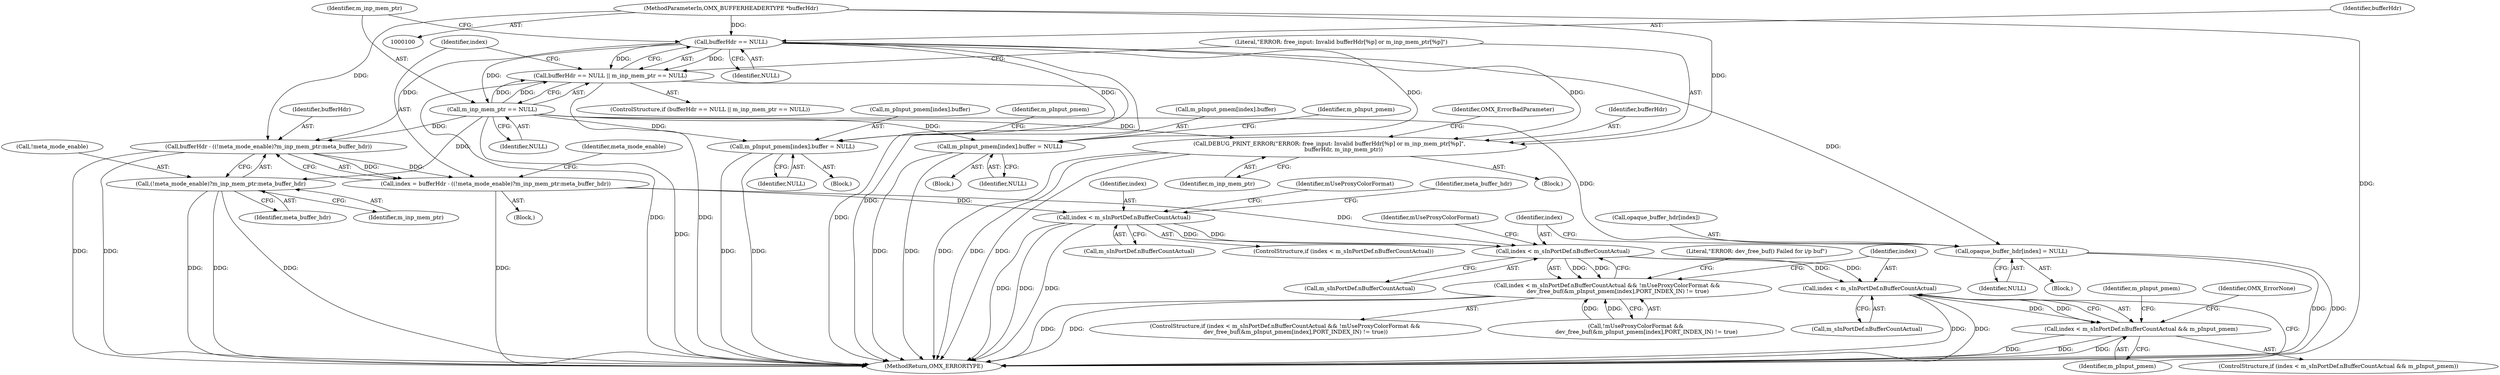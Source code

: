 digraph "0_Android_4ed06d14080d8667d5be14eed200e378cba78345_2@pointer" {
"1000110" [label="(Call,bufferHdr == NULL)"];
"1000101" [label="(MethodParameterIn,OMX_BUFFERHEADERTYPE *bufferHdr)"];
"1000109" [label="(Call,bufferHdr == NULL || m_inp_mem_ptr == NULL)"];
"1000113" [label="(Call,m_inp_mem_ptr == NULL)"];
"1000117" [label="(Call,DEBUG_PRINT_ERROR(\"ERROR: free_input: Invalid bufferHdr[%p] or m_inp_mem_ptr[%p]\",\n                bufferHdr, m_inp_mem_ptr))"];
"1000125" [label="(Call,bufferHdr - ((!meta_mode_enable)?m_inp_mem_ptr:meta_buffer_hdr))"];
"1000123" [label="(Call,index = bufferHdr - ((!meta_mode_enable)?m_inp_mem_ptr:meta_buffer_hdr))"];
"1000136" [label="(Call,index < m_sInPortDef.nBufferCountActual)"];
"1000177" [label="(Call,index < m_sInPortDef.nBufferCountActual)"];
"1000176" [label="(Call,index < m_sInPortDef.nBufferCountActual && !mUseProxyColorFormat &&\n            dev_free_buf(&m_pInput_pmem[index],PORT_INDEX_IN) != true)"];
"1000198" [label="(Call,index < m_sInPortDef.nBufferCountActual)"];
"1000197" [label="(Call,index < m_sInPortDef.nBufferCountActual && m_pInput_pmem)"];
"1000127" [label="(Call,(!meta_mode_enable)?m_inp_mem_ptr:meta_buffer_hdr)"];
"1000170" [label="(Call,opaque_buffer_hdr[index] = NULL)"];
"1000244" [label="(Call,m_pInput_pmem[index].buffer = NULL)"];
"1000317" [label="(Call,m_pInput_pmem[index].buffer = NULL)"];
"1000120" [label="(Identifier,m_inp_mem_ptr)"];
"1000137" [label="(Identifier,index)"];
"1000109" [label="(Call,bufferHdr == NULL || m_inp_mem_ptr == NULL)"];
"1000124" [label="(Identifier,index)"];
"1000318" [label="(Call,m_pInput_pmem[index].buffer)"];
"1000250" [label="(Identifier,NULL)"];
"1000171" [label="(Call,opaque_buffer_hdr[index])"];
"1000305" [label="(Block,)"];
"1000102" [label="(Block,)"];
"1000176" [label="(Call,index < m_sInPortDef.nBufferCountActual && !mUseProxyColorFormat &&\n            dev_free_buf(&m_pInput_pmem[index],PORT_INDEX_IN) != true)"];
"1000126" [label="(Identifier,bufferHdr)"];
"1000211" [label="(Identifier,m_pInput_pmem)"];
"1000198" [label="(Call,index < m_sInPortDef.nBufferCountActual)"];
"1000323" [label="(Identifier,NULL)"];
"1000349" [label="(MethodReturn,OMX_ERRORTYPE)"];
"1000317" [label="(Call,m_pInput_pmem[index].buffer = NULL)"];
"1000184" [label="(Identifier,mUseProxyColorFormat)"];
"1000122" [label="(Identifier,OMX_ErrorBadParameter)"];
"1000164" [label="(Identifier,mUseProxyColorFormat)"];
"1000197" [label="(Call,index < m_sInPortDef.nBufferCountActual && m_pInput_pmem)"];
"1000327" [label="(Identifier,m_pInput_pmem)"];
"1000101" [label="(MethodParameterIn,OMX_BUFFERHEADERTYPE *bufferHdr)"];
"1000127" [label="(Call,(!meta_mode_enable)?m_inp_mem_ptr:meta_buffer_hdr)"];
"1000254" [label="(Identifier,m_pInput_pmem)"];
"1000118" [label="(Literal,\"ERROR: free_input: Invalid bufferHdr[%p] or m_inp_mem_ptr[%p]\")"];
"1000177" [label="(Call,index < m_sInPortDef.nBufferCountActual)"];
"1000175" [label="(ControlStructure,if (index < m_sInPortDef.nBufferCountActual && !mUseProxyColorFormat &&\n            dev_free_buf(&m_pInput_pmem[index],PORT_INDEX_IN) != true))"];
"1000178" [label="(Identifier,index)"];
"1000119" [label="(Identifier,bufferHdr)"];
"1000195" [label="(Literal,\"ERROR: dev_free_buf() Failed for i/p buf\")"];
"1000112" [label="(Identifier,NULL)"];
"1000218" [label="(Block,)"];
"1000125" [label="(Call,bufferHdr - ((!meta_mode_enable)?m_inp_mem_ptr:meta_buffer_hdr))"];
"1000182" [label="(Call,!mUseProxyColorFormat &&\n            dev_free_buf(&m_pInput_pmem[index],PORT_INDEX_IN) != true)"];
"1000114" [label="(Identifier,m_inp_mem_ptr)"];
"1000170" [label="(Call,opaque_buffer_hdr[index] = NULL)"];
"1000245" [label="(Call,m_pInput_pmem[index].buffer)"];
"1000115" [label="(Identifier,NULL)"];
"1000136" [label="(Call,index < m_sInPortDef.nBufferCountActual)"];
"1000131" [label="(Identifier,meta_buffer_hdr)"];
"1000200" [label="(Call,m_sInPortDef.nBufferCountActual)"];
"1000116" [label="(Block,)"];
"1000123" [label="(Call,index = bufferHdr - ((!meta_mode_enable)?m_inp_mem_ptr:meta_buffer_hdr))"];
"1000133" [label="(Identifier,meta_mode_enable)"];
"1000128" [label="(Call,!meta_mode_enable)"];
"1000138" [label="(Call,m_sInPortDef.nBufferCountActual)"];
"1000179" [label="(Call,m_sInPortDef.nBufferCountActual)"];
"1000199" [label="(Identifier,index)"];
"1000111" [label="(Identifier,bufferHdr)"];
"1000113" [label="(Call,m_inp_mem_ptr == NULL)"];
"1000145" [label="(Identifier,meta_buffer_hdr)"];
"1000130" [label="(Identifier,m_inp_mem_ptr)"];
"1000108" [label="(ControlStructure,if (bufferHdr == NULL || m_inp_mem_ptr == NULL))"];
"1000348" [label="(Identifier,OMX_ErrorNone)"];
"1000244" [label="(Call,m_pInput_pmem[index].buffer = NULL)"];
"1000135" [label="(ControlStructure,if (index < m_sInPortDef.nBufferCountActual))"];
"1000117" [label="(Call,DEBUG_PRINT_ERROR(\"ERROR: free_input: Invalid bufferHdr[%p] or m_inp_mem_ptr[%p]\",\n                bufferHdr, m_inp_mem_ptr))"];
"1000203" [label="(Identifier,m_pInput_pmem)"];
"1000196" [label="(ControlStructure,if (index < m_sInPortDef.nBufferCountActual && m_pInput_pmem))"];
"1000168" [label="(Block,)"];
"1000174" [label="(Identifier,NULL)"];
"1000110" [label="(Call,bufferHdr == NULL)"];
"1000110" -> "1000109"  [label="AST: "];
"1000110" -> "1000112"  [label="CFG: "];
"1000111" -> "1000110"  [label="AST: "];
"1000112" -> "1000110"  [label="AST: "];
"1000114" -> "1000110"  [label="CFG: "];
"1000109" -> "1000110"  [label="CFG: "];
"1000110" -> "1000349"  [label="DDG: "];
"1000110" -> "1000109"  [label="DDG: "];
"1000110" -> "1000109"  [label="DDG: "];
"1000101" -> "1000110"  [label="DDG: "];
"1000110" -> "1000113"  [label="DDG: "];
"1000110" -> "1000117"  [label="DDG: "];
"1000110" -> "1000125"  [label="DDG: "];
"1000110" -> "1000170"  [label="DDG: "];
"1000110" -> "1000244"  [label="DDG: "];
"1000110" -> "1000317"  [label="DDG: "];
"1000101" -> "1000100"  [label="AST: "];
"1000101" -> "1000349"  [label="DDG: "];
"1000101" -> "1000117"  [label="DDG: "];
"1000101" -> "1000125"  [label="DDG: "];
"1000109" -> "1000108"  [label="AST: "];
"1000109" -> "1000113"  [label="CFG: "];
"1000113" -> "1000109"  [label="AST: "];
"1000118" -> "1000109"  [label="CFG: "];
"1000124" -> "1000109"  [label="CFG: "];
"1000109" -> "1000349"  [label="DDG: "];
"1000109" -> "1000349"  [label="DDG: "];
"1000109" -> "1000349"  [label="DDG: "];
"1000113" -> "1000109"  [label="DDG: "];
"1000113" -> "1000109"  [label="DDG: "];
"1000113" -> "1000115"  [label="CFG: "];
"1000114" -> "1000113"  [label="AST: "];
"1000115" -> "1000113"  [label="AST: "];
"1000113" -> "1000349"  [label="DDG: "];
"1000113" -> "1000117"  [label="DDG: "];
"1000113" -> "1000125"  [label="DDG: "];
"1000113" -> "1000127"  [label="DDG: "];
"1000113" -> "1000170"  [label="DDG: "];
"1000113" -> "1000244"  [label="DDG: "];
"1000113" -> "1000317"  [label="DDG: "];
"1000117" -> "1000116"  [label="AST: "];
"1000117" -> "1000120"  [label="CFG: "];
"1000118" -> "1000117"  [label="AST: "];
"1000119" -> "1000117"  [label="AST: "];
"1000120" -> "1000117"  [label="AST: "];
"1000122" -> "1000117"  [label="CFG: "];
"1000117" -> "1000349"  [label="DDG: "];
"1000117" -> "1000349"  [label="DDG: "];
"1000117" -> "1000349"  [label="DDG: "];
"1000125" -> "1000123"  [label="AST: "];
"1000125" -> "1000127"  [label="CFG: "];
"1000126" -> "1000125"  [label="AST: "];
"1000127" -> "1000125"  [label="AST: "];
"1000123" -> "1000125"  [label="CFG: "];
"1000125" -> "1000349"  [label="DDG: "];
"1000125" -> "1000349"  [label="DDG: "];
"1000125" -> "1000123"  [label="DDG: "];
"1000125" -> "1000123"  [label="DDG: "];
"1000123" -> "1000102"  [label="AST: "];
"1000124" -> "1000123"  [label="AST: "];
"1000133" -> "1000123"  [label="CFG: "];
"1000123" -> "1000349"  [label="DDG: "];
"1000123" -> "1000136"  [label="DDG: "];
"1000123" -> "1000177"  [label="DDG: "];
"1000136" -> "1000135"  [label="AST: "];
"1000136" -> "1000138"  [label="CFG: "];
"1000137" -> "1000136"  [label="AST: "];
"1000138" -> "1000136"  [label="AST: "];
"1000145" -> "1000136"  [label="CFG: "];
"1000164" -> "1000136"  [label="CFG: "];
"1000136" -> "1000349"  [label="DDG: "];
"1000136" -> "1000349"  [label="DDG: "];
"1000136" -> "1000349"  [label="DDG: "];
"1000136" -> "1000177"  [label="DDG: "];
"1000136" -> "1000177"  [label="DDG: "];
"1000177" -> "1000176"  [label="AST: "];
"1000177" -> "1000179"  [label="CFG: "];
"1000178" -> "1000177"  [label="AST: "];
"1000179" -> "1000177"  [label="AST: "];
"1000184" -> "1000177"  [label="CFG: "];
"1000176" -> "1000177"  [label="CFG: "];
"1000177" -> "1000176"  [label="DDG: "];
"1000177" -> "1000176"  [label="DDG: "];
"1000177" -> "1000198"  [label="DDG: "];
"1000177" -> "1000198"  [label="DDG: "];
"1000176" -> "1000175"  [label="AST: "];
"1000176" -> "1000182"  [label="CFG: "];
"1000182" -> "1000176"  [label="AST: "];
"1000195" -> "1000176"  [label="CFG: "];
"1000199" -> "1000176"  [label="CFG: "];
"1000176" -> "1000349"  [label="DDG: "];
"1000176" -> "1000349"  [label="DDG: "];
"1000182" -> "1000176"  [label="DDG: "];
"1000182" -> "1000176"  [label="DDG: "];
"1000198" -> "1000197"  [label="AST: "];
"1000198" -> "1000200"  [label="CFG: "];
"1000199" -> "1000198"  [label="AST: "];
"1000200" -> "1000198"  [label="AST: "];
"1000203" -> "1000198"  [label="CFG: "];
"1000197" -> "1000198"  [label="CFG: "];
"1000198" -> "1000349"  [label="DDG: "];
"1000198" -> "1000349"  [label="DDG: "];
"1000198" -> "1000197"  [label="DDG: "];
"1000198" -> "1000197"  [label="DDG: "];
"1000197" -> "1000196"  [label="AST: "];
"1000197" -> "1000203"  [label="CFG: "];
"1000203" -> "1000197"  [label="AST: "];
"1000211" -> "1000197"  [label="CFG: "];
"1000348" -> "1000197"  [label="CFG: "];
"1000197" -> "1000349"  [label="DDG: "];
"1000197" -> "1000349"  [label="DDG: "];
"1000197" -> "1000349"  [label="DDG: "];
"1000127" -> "1000130"  [label="CFG: "];
"1000127" -> "1000131"  [label="CFG: "];
"1000128" -> "1000127"  [label="AST: "];
"1000130" -> "1000127"  [label="AST: "];
"1000131" -> "1000127"  [label="AST: "];
"1000127" -> "1000349"  [label="DDG: "];
"1000127" -> "1000349"  [label="DDG: "];
"1000127" -> "1000349"  [label="DDG: "];
"1000170" -> "1000168"  [label="AST: "];
"1000170" -> "1000174"  [label="CFG: "];
"1000171" -> "1000170"  [label="AST: "];
"1000174" -> "1000170"  [label="AST: "];
"1000178" -> "1000170"  [label="CFG: "];
"1000170" -> "1000349"  [label="DDG: "];
"1000170" -> "1000349"  [label="DDG: "];
"1000244" -> "1000218"  [label="AST: "];
"1000244" -> "1000250"  [label="CFG: "];
"1000245" -> "1000244"  [label="AST: "];
"1000250" -> "1000244"  [label="AST: "];
"1000254" -> "1000244"  [label="CFG: "];
"1000244" -> "1000349"  [label="DDG: "];
"1000244" -> "1000349"  [label="DDG: "];
"1000317" -> "1000305"  [label="AST: "];
"1000317" -> "1000323"  [label="CFG: "];
"1000318" -> "1000317"  [label="AST: "];
"1000323" -> "1000317"  [label="AST: "];
"1000327" -> "1000317"  [label="CFG: "];
"1000317" -> "1000349"  [label="DDG: "];
"1000317" -> "1000349"  [label="DDG: "];
}
